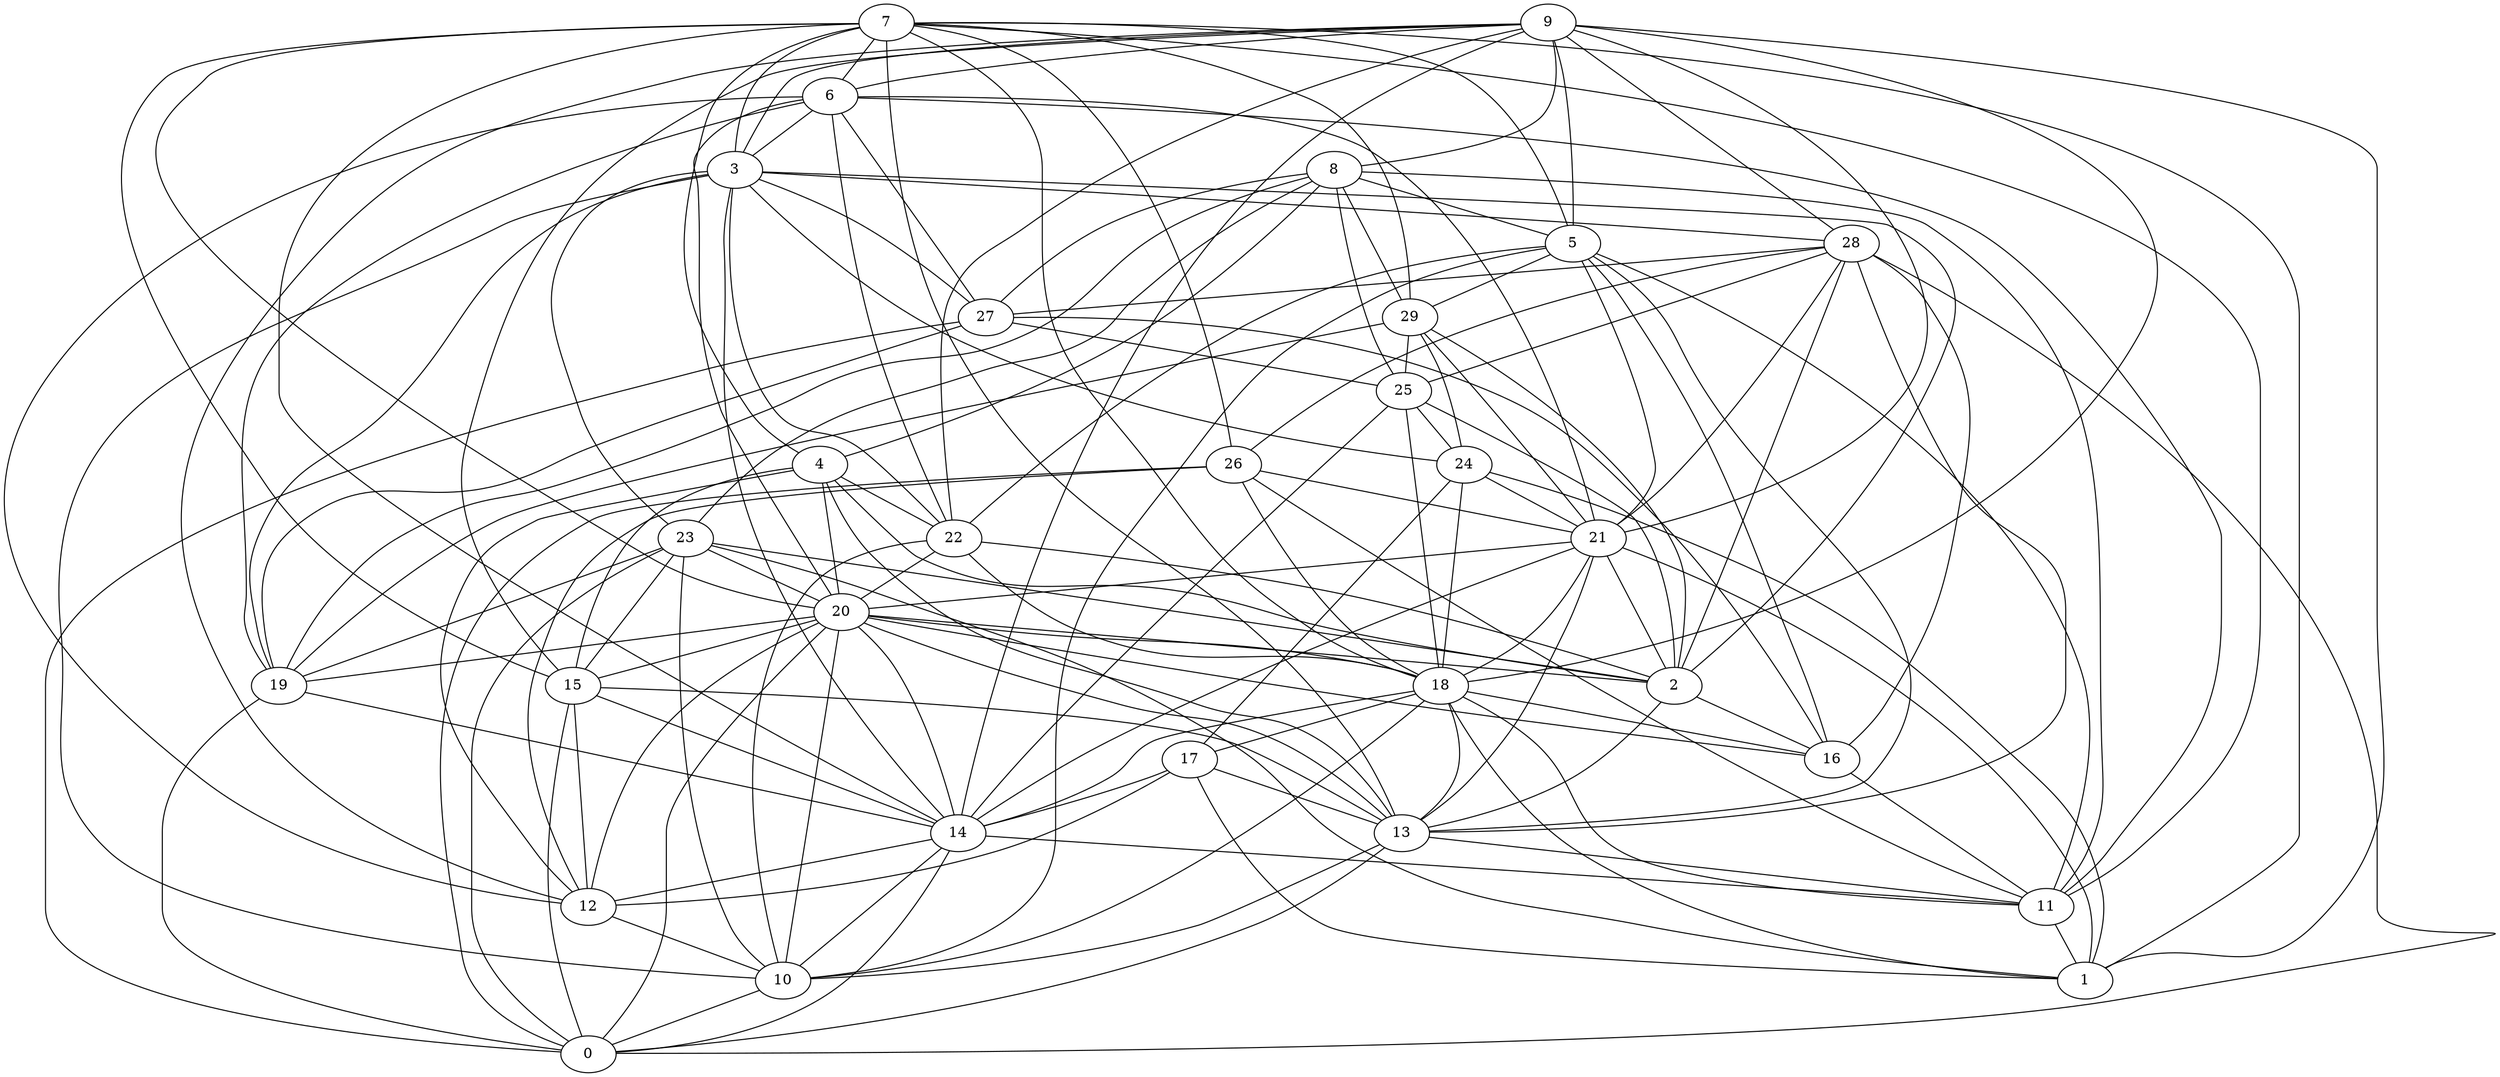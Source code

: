 digraph GG_graph {

subgraph G_graph {
edge [color = black]
"22" -> "10" [dir = none]
"22" -> "20" [dir = none]
"22" -> "2" [dir = none]
"9" -> "22" [dir = none]
"9" -> "1" [dir = none]
"9" -> "15" [dir = none]
"9" -> "8" [dir = none]
"19" -> "14" [dir = none]
"16" -> "11" [dir = none]
"6" -> "21" [dir = none]
"6" -> "3" [dir = none]
"6" -> "20" [dir = none]
"6" -> "22" [dir = none]
"6" -> "12" [dir = none]
"3" -> "19" [dir = none]
"3" -> "22" [dir = none]
"3" -> "23" [dir = none]
"3" -> "14" [dir = none]
"3" -> "24" [dir = none]
"3" -> "10" [dir = none]
"3" -> "27" [dir = none]
"3" -> "28" [dir = none]
"23" -> "2" [dir = none]
"23" -> "10" [dir = none]
"23" -> "0" [dir = none]
"23" -> "15" [dir = none]
"23" -> "20" [dir = none]
"21" -> "2" [dir = none]
"21" -> "1" [dir = none]
"21" -> "18" [dir = none]
"21" -> "20" [dir = none]
"20" -> "14" [dir = none]
"20" -> "16" [dir = none]
"20" -> "19" [dir = none]
"20" -> "15" [dir = none]
"20" -> "10" [dir = none]
"15" -> "12" [dir = none]
"15" -> "14" [dir = none]
"15" -> "0" [dir = none]
"29" -> "2" [dir = none]
"29" -> "19" [dir = none]
"29" -> "21" [dir = none]
"29" -> "24" [dir = none]
"13" -> "0" [dir = none]
"13" -> "11" [dir = none]
"27" -> "19" [dir = none]
"27" -> "25" [dir = none]
"14" -> "11" [dir = none]
"14" -> "12" [dir = none]
"14" -> "10" [dir = none]
"14" -> "0" [dir = none]
"26" -> "11" [dir = none]
"26" -> "18" [dir = none]
"25" -> "18" [dir = none]
"25" -> "24" [dir = none]
"2" -> "13" [dir = none]
"18" -> "16" [dir = none]
"18" -> "14" [dir = none]
"18" -> "13" [dir = none]
"18" -> "17" [dir = none]
"18" -> "10" [dir = none]
"18" -> "11" [dir = none]
"11" -> "1" [dir = none]
"7" -> "3" [dir = none]
"7" -> "26" [dir = none]
"7" -> "20" [dir = none]
"7" -> "14" [dir = none]
"7" -> "6" [dir = none]
"28" -> "0" [dir = none]
"28" -> "27" [dir = none]
"28" -> "13" [dir = none]
"28" -> "2" [dir = none]
"28" -> "26" [dir = none]
"17" -> "12" [dir = none]
"17" -> "13" [dir = none]
"24" -> "17" [dir = none]
"24" -> "1" [dir = none]
"4" -> "2" [dir = none]
"4" -> "22" [dir = none]
"4" -> "13" [dir = none]
"5" -> "21" [dir = none]
"5" -> "11" [dir = none]
"5" -> "16" [dir = none]
"5" -> "13" [dir = none]
"8" -> "4" [dir = none]
"8" -> "27" [dir = none]
"8" -> "11" [dir = none]
"29" -> "25" [dir = none]
"28" -> "25" [dir = none]
"13" -> "10" [dir = none]
"27" -> "0" [dir = none]
"9" -> "12" [dir = none]
"12" -> "10" [dir = none]
"7" -> "18" [dir = none]
"5" -> "29" [dir = none]
"15" -> "13" [dir = none]
"20" -> "13" [dir = none]
"7" -> "11" [dir = none]
"27" -> "16" [dir = none]
"3" -> "2" [dir = none]
"17" -> "14" [dir = none]
"8" -> "25" [dir = none]
"9" -> "28" [dir = none]
"5" -> "22" [dir = none]
"7" -> "15" [dir = none]
"6" -> "19" [dir = none]
"24" -> "18" [dir = none]
"25" -> "2" [dir = none]
"8" -> "29" [dir = none]
"4" -> "20" [dir = none]
"9" -> "3" [dir = none]
"26" -> "12" [dir = none]
"8" -> "23" [dir = none]
"25" -> "14" [dir = none]
"19" -> "0" [dir = none]
"20" -> "0" [dir = none]
"8" -> "19" [dir = none]
"21" -> "14" [dir = none]
"23" -> "19" [dir = none]
"2" -> "16" [dir = none]
"6" -> "11" [dir = none]
"28" -> "21" [dir = none]
"4" -> "15" [dir = none]
"7" -> "13" [dir = none]
"7" -> "4" [dir = none]
"20" -> "2" [dir = none]
"9" -> "6" [dir = none]
"9" -> "14" [dir = none]
"6" -> "27" [dir = none]
"4" -> "12" [dir = none]
"9" -> "21" [dir = none]
"7" -> "5" [dir = none]
"9" -> "18" [dir = none]
"26" -> "21" [dir = none]
"7" -> "29" [dir = none]
"21" -> "13" [dir = none]
"5" -> "10" [dir = none]
"18" -> "1" [dir = none]
"20" -> "12" [dir = none]
"24" -> "21" [dir = none]
"20" -> "18" [dir = none]
"23" -> "1" [dir = none]
"22" -> "18" [dir = none]
"7" -> "1" [dir = none]
"26" -> "0" [dir = none]
"28" -> "16" [dir = none]
"8" -> "5" [dir = none]
"10" -> "0" [dir = none]
"17" -> "1" [dir = none]
"9" -> "5" [dir = none]
}

}
